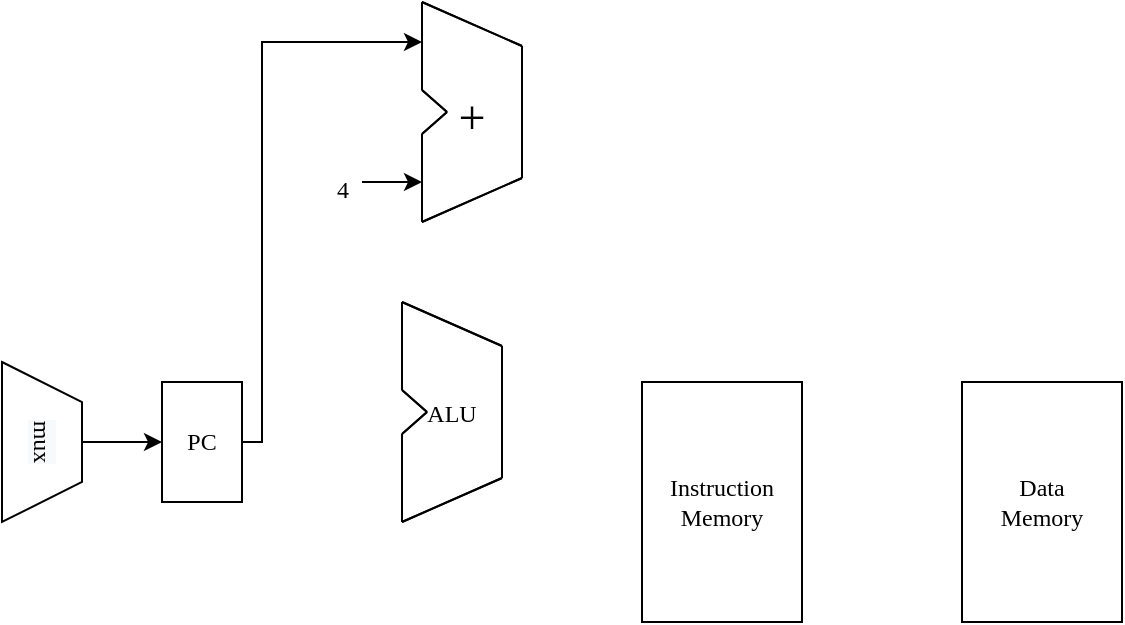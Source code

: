 <mxfile version="15.5.6" type="github">
  <diagram id="azKWPLhPDac-qttQemCD" name="Page-1">
    <mxGraphModel dx="836" dy="453" grid="1" gridSize="10" guides="1" tooltips="1" connect="1" arrows="1" fold="1" page="1" pageScale="1" pageWidth="827" pageHeight="1169" math="0" shadow="0">
      <root>
        <mxCell id="0" />
        <mxCell id="1" parent="0" />
        <mxCell id="wjOAivdGiZ2GnUSQhhlL-1" value="&lt;font face=&quot;Computer Modern&quot; data-font-src=&quot;https://fonts.googleapis.com/css?family=Computer+Modern&quot;&gt;Instruction&lt;br&gt;Memory&lt;/font&gt;" style="whiteSpace=wrap;html=1;" vertex="1" parent="1">
          <mxGeometry x="320" y="320" width="80" height="120" as="geometry" />
        </mxCell>
        <mxCell id="wjOAivdGiZ2GnUSQhhlL-3" value="&lt;font face=&quot;Computer Modern&quot;&gt;Data &lt;br&gt;Memory&lt;/font&gt;" style="whiteSpace=wrap;html=1;" vertex="1" parent="1">
          <mxGeometry x="480" y="320" width="80" height="120" as="geometry" />
        </mxCell>
        <mxCell id="wjOAivdGiZ2GnUSQhhlL-65" style="edgeStyle=orthogonalEdgeStyle;rounded=0;orthogonalLoop=1;jettySize=auto;html=1;fontFamily=Computer Modern;fontSource=https%3A%2F%2Ffonts.googleapis.com%2Fcss%3Ffamily%3DComputer%2BModern;fontSize=12;" edge="1" parent="1" source="wjOAivdGiZ2GnUSQhhlL-7" target="wjOAivdGiZ2GnUSQhhlL-63">
          <mxGeometry relative="1" as="geometry" />
        </mxCell>
        <mxCell id="wjOAivdGiZ2GnUSQhhlL-7" value="&lt;font face=&quot;Computer Modern&quot;&gt;&lt;span style=&quot;background-color: rgb(248 , 249 , 250)&quot;&gt;mux&lt;/span&gt;&lt;/font&gt;" style="shape=trapezoid;perimeter=trapezoidPerimeter;whiteSpace=wrap;html=1;fixedSize=1;rotation=90;" vertex="1" parent="1">
          <mxGeometry x="-20" y="330" width="80" height="40" as="geometry" />
        </mxCell>
        <mxCell id="wjOAivdGiZ2GnUSQhhlL-41" value="ALU" style="group;fillColor=default;fontFamily=Computer Modern;fontSource=https%3A%2F%2Ffonts.googleapis.com%2Fcss%3Ffamily%3DComputer%2BModern;verticalAlign=middle;" vertex="1" connectable="0" parent="1">
          <mxGeometry x="200" y="280" width="50" height="110" as="geometry" />
        </mxCell>
        <mxCell id="wjOAivdGiZ2GnUSQhhlL-13" value="" style="endArrow=none;html=1;rounded=0;" edge="1" parent="wjOAivdGiZ2GnUSQhhlL-41">
          <mxGeometry width="50" height="50" relative="1" as="geometry">
            <mxPoint y="44" as="sourcePoint" />
            <mxPoint as="targetPoint" />
          </mxGeometry>
        </mxCell>
        <mxCell id="wjOAivdGiZ2GnUSQhhlL-14" value="" style="endArrow=none;html=1;rounded=0;" edge="1" parent="wjOAivdGiZ2GnUSQhhlL-41">
          <mxGeometry width="50" height="50" relative="1" as="geometry">
            <mxPoint y="110.0" as="sourcePoint" />
            <mxPoint y="66" as="targetPoint" />
            <Array as="points">
              <mxPoint y="110.0" />
            </Array>
          </mxGeometry>
        </mxCell>
        <mxCell id="wjOAivdGiZ2GnUSQhhlL-15" value="" style="endArrow=none;html=1;rounded=0;" edge="1" parent="wjOAivdGiZ2GnUSQhhlL-41">
          <mxGeometry width="50" height="50" relative="1" as="geometry">
            <mxPoint y="110.0" as="sourcePoint" />
            <mxPoint x="50" y="88" as="targetPoint" />
          </mxGeometry>
        </mxCell>
        <mxCell id="wjOAivdGiZ2GnUSQhhlL-16" value="" style="endArrow=none;html=1;rounded=0;" edge="1" parent="wjOAivdGiZ2GnUSQhhlL-41">
          <mxGeometry width="50" height="50" relative="1" as="geometry">
            <mxPoint as="sourcePoint" />
            <mxPoint x="50" y="22" as="targetPoint" />
          </mxGeometry>
        </mxCell>
        <mxCell id="wjOAivdGiZ2GnUSQhhlL-17" value="" style="endArrow=none;html=1;rounded=0;" edge="1" parent="wjOAivdGiZ2GnUSQhhlL-41">
          <mxGeometry width="50" height="50" relative="1" as="geometry">
            <mxPoint x="50" y="88" as="sourcePoint" />
            <mxPoint x="50" y="22" as="targetPoint" />
          </mxGeometry>
        </mxCell>
        <mxCell id="wjOAivdGiZ2GnUSQhhlL-18" value="" style="endArrow=none;html=1;rounded=0;" edge="1" parent="wjOAivdGiZ2GnUSQhhlL-41">
          <mxGeometry width="50" height="50" relative="1" as="geometry">
            <mxPoint x="12.5" y="55.0" as="sourcePoint" />
            <mxPoint y="44" as="targetPoint" />
          </mxGeometry>
        </mxCell>
        <mxCell id="wjOAivdGiZ2GnUSQhhlL-19" value="" style="endArrow=none;html=1;rounded=0;" edge="1" parent="wjOAivdGiZ2GnUSQhhlL-41">
          <mxGeometry width="50" height="50" relative="1" as="geometry">
            <mxPoint x="12.5" y="55.0" as="sourcePoint" />
            <mxPoint y="66" as="targetPoint" />
          </mxGeometry>
        </mxCell>
        <mxCell id="wjOAivdGiZ2GnUSQhhlL-20" value="" style="endArrow=none;html=1;rounded=0;" edge="1" parent="wjOAivdGiZ2GnUSQhhlL-41">
          <mxGeometry width="50" height="50" relative="1" as="geometry">
            <mxPoint y="44" as="sourcePoint" />
            <mxPoint as="targetPoint" />
          </mxGeometry>
        </mxCell>
        <mxCell id="wjOAivdGiZ2GnUSQhhlL-21" value="" style="endArrow=none;html=1;rounded=0;" edge="1" parent="wjOAivdGiZ2GnUSQhhlL-41">
          <mxGeometry width="50" height="50" relative="1" as="geometry">
            <mxPoint y="110.0" as="sourcePoint" />
            <mxPoint y="66" as="targetPoint" />
            <Array as="points">
              <mxPoint y="110.0" />
            </Array>
          </mxGeometry>
        </mxCell>
        <mxCell id="wjOAivdGiZ2GnUSQhhlL-22" value="" style="endArrow=none;html=1;rounded=0;" edge="1" parent="wjOAivdGiZ2GnUSQhhlL-41">
          <mxGeometry width="50" height="50" relative="1" as="geometry">
            <mxPoint y="110.0" as="sourcePoint" />
            <mxPoint x="50" y="88" as="targetPoint" />
          </mxGeometry>
        </mxCell>
        <mxCell id="wjOAivdGiZ2GnUSQhhlL-23" value="" style="endArrow=none;html=1;rounded=0;" edge="1" parent="wjOAivdGiZ2GnUSQhhlL-41">
          <mxGeometry width="50" height="50" relative="1" as="geometry">
            <mxPoint as="sourcePoint" />
            <mxPoint x="50" y="22" as="targetPoint" />
          </mxGeometry>
        </mxCell>
        <mxCell id="wjOAivdGiZ2GnUSQhhlL-24" value="" style="endArrow=none;html=1;rounded=0;" edge="1" parent="wjOAivdGiZ2GnUSQhhlL-41">
          <mxGeometry width="50" height="50" relative="1" as="geometry">
            <mxPoint x="50" y="88" as="sourcePoint" />
            <mxPoint x="50" y="22" as="targetPoint" />
          </mxGeometry>
        </mxCell>
        <mxCell id="wjOAivdGiZ2GnUSQhhlL-25" value="" style="endArrow=none;html=1;rounded=0;" edge="1" parent="wjOAivdGiZ2GnUSQhhlL-41">
          <mxGeometry width="50" height="50" relative="1" as="geometry">
            <mxPoint x="12.5" y="55.0" as="sourcePoint" />
            <mxPoint y="44" as="targetPoint" />
          </mxGeometry>
        </mxCell>
        <mxCell id="wjOAivdGiZ2GnUSQhhlL-26" value="" style="endArrow=none;html=1;rounded=0;" edge="1" parent="wjOAivdGiZ2GnUSQhhlL-41">
          <mxGeometry width="50" height="50" relative="1" as="geometry">
            <mxPoint x="12.5" y="55.0" as="sourcePoint" />
            <mxPoint y="66" as="targetPoint" />
          </mxGeometry>
        </mxCell>
        <mxCell id="wjOAivdGiZ2GnUSQhhlL-45" value="+" style="group;fillColor=default;fontFamily=Computer Modern;fontSource=https%3A%2F%2Ffonts.googleapis.com%2Fcss%3Ffamily%3DComputer%2BModern;fontSize=24;verticalAlign=middle;align=center;" vertex="1" connectable="0" parent="1">
          <mxGeometry x="210" y="130" width="50" height="110" as="geometry" />
        </mxCell>
        <mxCell id="wjOAivdGiZ2GnUSQhhlL-46" value="" style="endArrow=none;html=1;rounded=0;" edge="1" parent="wjOAivdGiZ2GnUSQhhlL-45">
          <mxGeometry width="50" height="50" relative="1" as="geometry">
            <mxPoint y="44" as="sourcePoint" />
            <mxPoint as="targetPoint" />
          </mxGeometry>
        </mxCell>
        <mxCell id="wjOAivdGiZ2GnUSQhhlL-47" value="" style="endArrow=none;html=1;rounded=0;" edge="1" parent="wjOAivdGiZ2GnUSQhhlL-45">
          <mxGeometry width="50" height="50" relative="1" as="geometry">
            <mxPoint y="110.0" as="sourcePoint" />
            <mxPoint y="66" as="targetPoint" />
            <Array as="points">
              <mxPoint y="110.0" />
            </Array>
          </mxGeometry>
        </mxCell>
        <mxCell id="wjOAivdGiZ2GnUSQhhlL-48" value="" style="endArrow=none;html=1;rounded=0;" edge="1" parent="wjOAivdGiZ2GnUSQhhlL-45">
          <mxGeometry width="50" height="50" relative="1" as="geometry">
            <mxPoint y="110.0" as="sourcePoint" />
            <mxPoint x="50" y="88" as="targetPoint" />
          </mxGeometry>
        </mxCell>
        <mxCell id="wjOAivdGiZ2GnUSQhhlL-49" value="" style="endArrow=none;html=1;rounded=0;" edge="1" parent="wjOAivdGiZ2GnUSQhhlL-45">
          <mxGeometry width="50" height="50" relative="1" as="geometry">
            <mxPoint as="sourcePoint" />
            <mxPoint x="50" y="22" as="targetPoint" />
          </mxGeometry>
        </mxCell>
        <mxCell id="wjOAivdGiZ2GnUSQhhlL-50" value="" style="endArrow=none;html=1;rounded=0;" edge="1" parent="wjOAivdGiZ2GnUSQhhlL-45">
          <mxGeometry width="50" height="50" relative="1" as="geometry">
            <mxPoint x="50" y="88" as="sourcePoint" />
            <mxPoint x="50" y="22" as="targetPoint" />
          </mxGeometry>
        </mxCell>
        <mxCell id="wjOAivdGiZ2GnUSQhhlL-51" value="" style="endArrow=none;html=1;rounded=0;" edge="1" parent="wjOAivdGiZ2GnUSQhhlL-45">
          <mxGeometry width="50" height="50" relative="1" as="geometry">
            <mxPoint x="12.5" y="55.0" as="sourcePoint" />
            <mxPoint y="44" as="targetPoint" />
          </mxGeometry>
        </mxCell>
        <mxCell id="wjOAivdGiZ2GnUSQhhlL-52" value="" style="endArrow=none;html=1;rounded=0;" edge="1" parent="wjOAivdGiZ2GnUSQhhlL-45">
          <mxGeometry width="50" height="50" relative="1" as="geometry">
            <mxPoint x="12.5" y="55.0" as="sourcePoint" />
            <mxPoint y="66" as="targetPoint" />
          </mxGeometry>
        </mxCell>
        <mxCell id="wjOAivdGiZ2GnUSQhhlL-53" value="" style="endArrow=none;html=1;rounded=0;" edge="1" parent="wjOAivdGiZ2GnUSQhhlL-45">
          <mxGeometry width="50" height="50" relative="1" as="geometry">
            <mxPoint y="44" as="sourcePoint" />
            <mxPoint as="targetPoint" />
          </mxGeometry>
        </mxCell>
        <mxCell id="wjOAivdGiZ2GnUSQhhlL-54" value="" style="endArrow=none;html=1;rounded=0;" edge="1" parent="wjOAivdGiZ2GnUSQhhlL-45">
          <mxGeometry width="50" height="50" relative="1" as="geometry">
            <mxPoint y="110.0" as="sourcePoint" />
            <mxPoint y="66" as="targetPoint" />
            <Array as="points">
              <mxPoint y="110.0" />
            </Array>
          </mxGeometry>
        </mxCell>
        <mxCell id="wjOAivdGiZ2GnUSQhhlL-55" value="" style="endArrow=none;html=1;rounded=0;" edge="1" parent="wjOAivdGiZ2GnUSQhhlL-45">
          <mxGeometry width="50" height="50" relative="1" as="geometry">
            <mxPoint y="110.0" as="sourcePoint" />
            <mxPoint x="50" y="88" as="targetPoint" />
          </mxGeometry>
        </mxCell>
        <mxCell id="wjOAivdGiZ2GnUSQhhlL-56" value="" style="endArrow=none;html=1;rounded=0;" edge="1" parent="wjOAivdGiZ2GnUSQhhlL-45">
          <mxGeometry width="50" height="50" relative="1" as="geometry">
            <mxPoint as="sourcePoint" />
            <mxPoint x="50" y="22" as="targetPoint" />
          </mxGeometry>
        </mxCell>
        <mxCell id="wjOAivdGiZ2GnUSQhhlL-57" value="" style="endArrow=none;html=1;rounded=0;" edge="1" parent="wjOAivdGiZ2GnUSQhhlL-45">
          <mxGeometry width="50" height="50" relative="1" as="geometry">
            <mxPoint x="50" y="88" as="sourcePoint" />
            <mxPoint x="50" y="22" as="targetPoint" />
          </mxGeometry>
        </mxCell>
        <mxCell id="wjOAivdGiZ2GnUSQhhlL-58" value="" style="endArrow=none;html=1;rounded=0;" edge="1" parent="wjOAivdGiZ2GnUSQhhlL-45">
          <mxGeometry width="50" height="50" relative="1" as="geometry">
            <mxPoint x="12.5" y="55.0" as="sourcePoint" />
            <mxPoint y="44" as="targetPoint" />
          </mxGeometry>
        </mxCell>
        <mxCell id="wjOAivdGiZ2GnUSQhhlL-59" value="" style="endArrow=none;html=1;rounded=0;" edge="1" parent="wjOAivdGiZ2GnUSQhhlL-45">
          <mxGeometry width="50" height="50" relative="1" as="geometry">
            <mxPoint x="12.5" y="55.0" as="sourcePoint" />
            <mxPoint y="66" as="targetPoint" />
          </mxGeometry>
        </mxCell>
        <mxCell id="wjOAivdGiZ2GnUSQhhlL-62" style="edgeStyle=orthogonalEdgeStyle;rounded=0;orthogonalLoop=1;jettySize=auto;html=1;fontFamily=Computer Modern;fontSource=https%3A%2F%2Ffonts.googleapis.com%2Fcss%3Ffamily%3DComputer%2BModern;fontSize=12;" edge="1" parent="1" source="wjOAivdGiZ2GnUSQhhlL-61">
          <mxGeometry relative="1" as="geometry">
            <mxPoint x="210" y="220" as="targetPoint" />
          </mxGeometry>
        </mxCell>
        <mxCell id="wjOAivdGiZ2GnUSQhhlL-61" value="&lt;font style=&quot;font-size: 12px&quot;&gt;4&lt;/font&gt;" style="text;html=1;align=center;verticalAlign=middle;resizable=0;points=[];autosize=1;strokeColor=none;fillColor=none;fontSize=24;fontFamily=Computer Modern;" vertex="1" parent="1">
          <mxGeometry x="160" y="200" width="20" height="40" as="geometry" />
        </mxCell>
        <mxCell id="wjOAivdGiZ2GnUSQhhlL-64" style="edgeStyle=orthogonalEdgeStyle;rounded=0;orthogonalLoop=1;jettySize=auto;html=1;fontFamily=Computer Modern;fontSource=https%3A%2F%2Ffonts.googleapis.com%2Fcss%3Ffamily%3DComputer%2BModern;fontSize=12;" edge="1" parent="1" source="wjOAivdGiZ2GnUSQhhlL-63">
          <mxGeometry relative="1" as="geometry">
            <mxPoint x="210" y="150" as="targetPoint" />
            <Array as="points">
              <mxPoint x="130" y="150" />
            </Array>
          </mxGeometry>
        </mxCell>
        <mxCell id="wjOAivdGiZ2GnUSQhhlL-63" value="&lt;font face=&quot;Computer Modern&quot;&gt;PC&lt;/font&gt;" style="whiteSpace=wrap;html=1;" vertex="1" parent="1">
          <mxGeometry x="80" y="320" width="40" height="60" as="geometry" />
        </mxCell>
      </root>
    </mxGraphModel>
  </diagram>
</mxfile>
